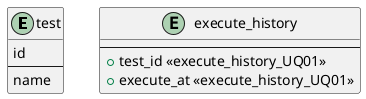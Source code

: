 @startuml
entity "test" {
      id
    --
      name
}
entity "execute_history" {
    --
    + test_id <<execute_history_UQ01>>
    + execute_at <<execute_history_UQ01>>
}
/'
execute_history "test_id" }o--o| "id" test
'/
@enduml